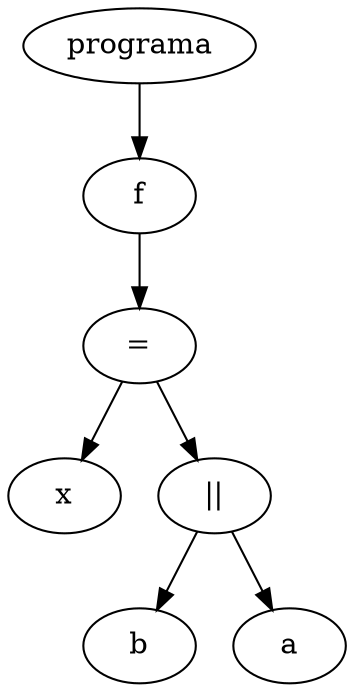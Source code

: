digraph G {
node_0x88b740 [label="programa"]
node_0x88b6f0 [label="f"]
node_0x88b740 -> node_0x88b6f0
node_0x88b680 [label="="]
node_0x88b6f0 -> node_0x88b680
node_0x88b480 [label="x"]
node_0x88b680 -> node_0x88b480
node_0x88b570 [label="||"]
node_0x88b680 -> node_0x88b570
node_0x88b610 [label="b"]
node_0x88b570 -> node_0x88b610
node_0x88b520 [label="a"]
node_0x88b570 -> node_0x88b520
}
